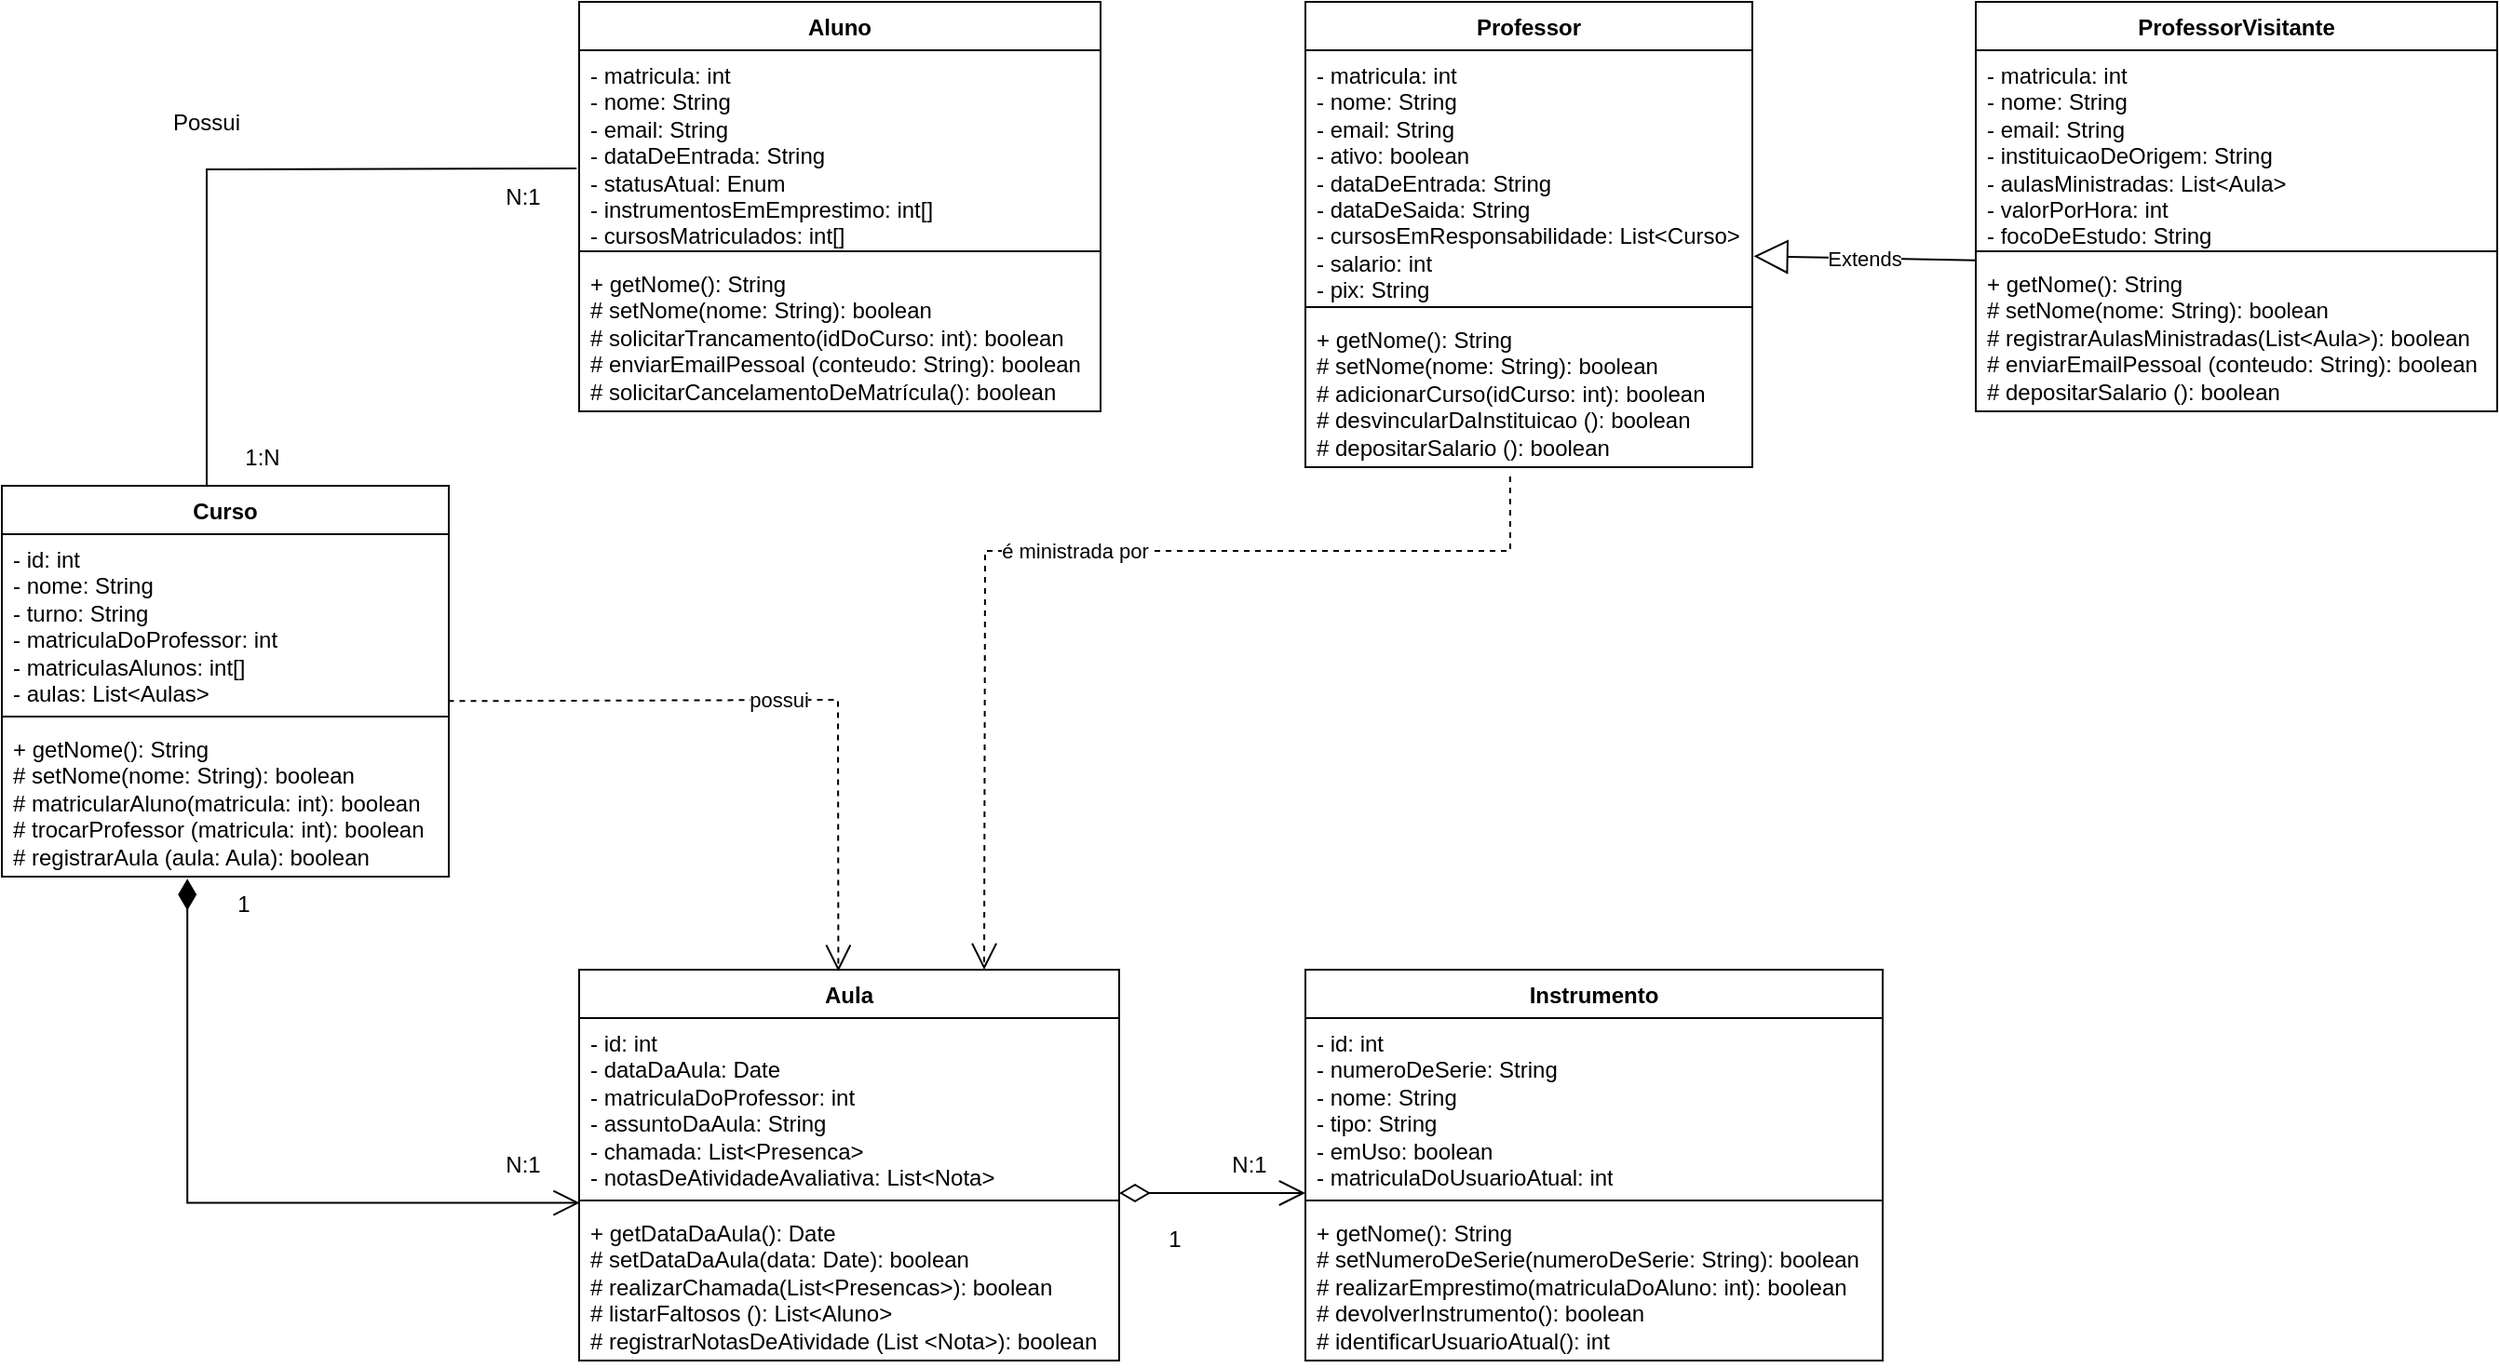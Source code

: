 <mxfile version="27.1.6">
  <diagram name="Page-1" id="KkUB05_lwUXtTThurRP6">
    <mxGraphModel grid="1" page="1" gridSize="10" guides="1" tooltips="1" connect="1" arrows="1" fold="1" pageScale="1" pageWidth="850" pageHeight="1100" math="0" shadow="0">
      <root>
        <mxCell id="0" />
        <mxCell id="1" parent="0" />
        <mxCell id="46PoKYGcJyENt13Czsbc-1" value="Curso" style="swimlane;fontStyle=1;align=center;verticalAlign=top;childLayout=stackLayout;horizontal=1;startSize=26;horizontalStack=0;resizeParent=1;resizeParentMax=0;resizeLast=0;collapsible=1;marginBottom=0;whiteSpace=wrap;html=1;" vertex="1" parent="1">
          <mxGeometry x="350" y="445" width="240" height="210" as="geometry" />
        </mxCell>
        <mxCell id="46PoKYGcJyENt13Czsbc-2" value="- id: int&lt;div&gt;- nome: String&lt;/div&gt;&lt;div&gt;- turno: String&lt;/div&gt;&lt;div&gt;- matriculaDoProfessor: int&lt;/div&gt;&lt;div&gt;- matriculasAlunos: int[]&lt;/div&gt;&lt;div&gt;- aulas: List&amp;lt;Aulas&amp;gt;&lt;/div&gt;" style="text;strokeColor=none;fillColor=none;align=left;verticalAlign=top;spacingLeft=4;spacingRight=4;overflow=hidden;rotatable=0;points=[[0,0.5],[1,0.5]];portConstraint=eastwest;whiteSpace=wrap;html=1;" vertex="1" parent="46PoKYGcJyENt13Czsbc-1">
          <mxGeometry y="26" width="240" height="94" as="geometry" />
        </mxCell>
        <mxCell id="46PoKYGcJyENt13Czsbc-3" value="" style="line;strokeWidth=1;fillColor=none;align=left;verticalAlign=middle;spacingTop=-1;spacingLeft=3;spacingRight=3;rotatable=0;labelPosition=right;points=[];portConstraint=eastwest;strokeColor=inherit;" vertex="1" parent="46PoKYGcJyENt13Czsbc-1">
          <mxGeometry y="120" width="240" height="8" as="geometry" />
        </mxCell>
        <mxCell id="46PoKYGcJyENt13Czsbc-4" value="+ getNome(): String&lt;div&gt;# setNome(nome: String): boolean&lt;/div&gt;&lt;div&gt;# matricularAluno(matricula: int): boolean&lt;/div&gt;&lt;div&gt;# trocarProfessor (matricula: int): boolean&lt;/div&gt;&lt;div&gt;# registrarAula (aula: Aula): boolean&lt;/div&gt;" style="text;strokeColor=none;fillColor=none;align=left;verticalAlign=top;spacingLeft=4;spacingRight=4;overflow=hidden;rotatable=0;points=[[0,0.5],[1,0.5]];portConstraint=eastwest;whiteSpace=wrap;html=1;" vertex="1" parent="46PoKYGcJyENt13Czsbc-1">
          <mxGeometry y="128" width="240" height="82" as="geometry" />
        </mxCell>
        <mxCell id="46PoKYGcJyENt13Czsbc-5" value="Aula" style="swimlane;fontStyle=1;align=center;verticalAlign=top;childLayout=stackLayout;horizontal=1;startSize=26;horizontalStack=0;resizeParent=1;resizeParentMax=0;resizeLast=0;collapsible=1;marginBottom=0;whiteSpace=wrap;html=1;" vertex="1" parent="1">
          <mxGeometry x="660" y="705" width="290" height="210" as="geometry" />
        </mxCell>
        <mxCell id="46PoKYGcJyENt13Czsbc-6" value="- id: int&lt;div&gt;- dataDaAula: Date&lt;/div&gt;&lt;div&gt;&lt;div&gt;- matriculaDoProfessor: int&lt;/div&gt;&lt;div&gt;- assuntoDaAula: String&lt;/div&gt;&lt;div&gt;- chamada: List&amp;lt;Presenca&amp;gt;&lt;/div&gt;&lt;/div&gt;&lt;div&gt;- notasDeAtividadeAvaliativa: List&amp;lt;Nota&amp;gt;&lt;/div&gt;" style="text;strokeColor=none;fillColor=none;align=left;verticalAlign=top;spacingLeft=4;spacingRight=4;overflow=hidden;rotatable=0;points=[[0,0.5],[1,0.5]];portConstraint=eastwest;whiteSpace=wrap;html=1;" vertex="1" parent="46PoKYGcJyENt13Czsbc-5">
          <mxGeometry y="26" width="290" height="94" as="geometry" />
        </mxCell>
        <mxCell id="46PoKYGcJyENt13Czsbc-7" value="" style="line;strokeWidth=1;fillColor=none;align=left;verticalAlign=middle;spacingTop=-1;spacingLeft=3;spacingRight=3;rotatable=0;labelPosition=right;points=[];portConstraint=eastwest;strokeColor=inherit;" vertex="1" parent="46PoKYGcJyENt13Czsbc-5">
          <mxGeometry y="120" width="290" height="8" as="geometry" />
        </mxCell>
        <mxCell id="46PoKYGcJyENt13Czsbc-8" value="+ getDataDaAula(): Date&lt;div&gt;# setDataDaAula(data: Date): boolean&lt;/div&gt;&lt;div&gt;# realizarChamada(List&amp;lt;Presencas&amp;gt;): boolean&lt;/div&gt;&lt;div&gt;# listarFaltosos (): List&amp;lt;Aluno&amp;gt;&lt;/div&gt;&lt;div&gt;# registrarNotasDeAtividade (List &amp;lt;Nota&amp;gt;): boolean&lt;/div&gt;" style="text;strokeColor=none;fillColor=none;align=left;verticalAlign=top;spacingLeft=4;spacingRight=4;overflow=hidden;rotatable=0;points=[[0,0.5],[1,0.5]];portConstraint=eastwest;whiteSpace=wrap;html=1;" vertex="1" parent="46PoKYGcJyENt13Czsbc-5">
          <mxGeometry y="128" width="290" height="82" as="geometry" />
        </mxCell>
        <mxCell id="46PoKYGcJyENt13Czsbc-9" value="Instrumento" style="swimlane;fontStyle=1;align=center;verticalAlign=top;childLayout=stackLayout;horizontal=1;startSize=26;horizontalStack=0;resizeParent=1;resizeParentMax=0;resizeLast=0;collapsible=1;marginBottom=0;whiteSpace=wrap;html=1;" vertex="1" parent="1">
          <mxGeometry x="1050" y="705" width="310" height="210" as="geometry" />
        </mxCell>
        <mxCell id="46PoKYGcJyENt13Czsbc-10" value="- id: int&lt;div&gt;- numeroDeSerie: String&lt;br&gt;&lt;div&gt;- nome: String&lt;br&gt;&lt;div&gt;- tipo: String&lt;/div&gt;&lt;div&gt;- emUso: boolean&lt;br&gt;&lt;/div&gt;&lt;/div&gt;&lt;div&gt;- matriculaDoUsuarioAtual: int&lt;/div&gt;&lt;/div&gt;" style="text;strokeColor=none;fillColor=none;align=left;verticalAlign=top;spacingLeft=4;spacingRight=4;overflow=hidden;rotatable=0;points=[[0,0.5],[1,0.5]];portConstraint=eastwest;whiteSpace=wrap;html=1;" vertex="1" parent="46PoKYGcJyENt13Czsbc-9">
          <mxGeometry y="26" width="310" height="94" as="geometry" />
        </mxCell>
        <mxCell id="46PoKYGcJyENt13Czsbc-11" value="" style="line;strokeWidth=1;fillColor=none;align=left;verticalAlign=middle;spacingTop=-1;spacingLeft=3;spacingRight=3;rotatable=0;labelPosition=right;points=[];portConstraint=eastwest;strokeColor=inherit;" vertex="1" parent="46PoKYGcJyENt13Czsbc-9">
          <mxGeometry y="120" width="310" height="8" as="geometry" />
        </mxCell>
        <mxCell id="46PoKYGcJyENt13Czsbc-12" value="+ getNome(): String&lt;div&gt;# setNumeroDeSerie(numeroDeSerie: String): boolean&lt;/div&gt;&lt;div&gt;# realizarEmprestimo(matriculaDoAluno: int): boolean&lt;br&gt;&lt;/div&gt;&lt;div&gt;# devolverInstrumento(): boolean&lt;/div&gt;&lt;div&gt;# identificarUsuarioAtual(): int&lt;/div&gt;" style="text;strokeColor=none;fillColor=none;align=left;verticalAlign=top;spacingLeft=4;spacingRight=4;overflow=hidden;rotatable=0;points=[[0,0.5],[1,0.5]];portConstraint=eastwest;whiteSpace=wrap;html=1;" vertex="1" parent="46PoKYGcJyENt13Czsbc-9">
          <mxGeometry y="128" width="310" height="82" as="geometry" />
        </mxCell>
        <mxCell id="46PoKYGcJyENt13Czsbc-13" value="Aluno" style="swimlane;fontStyle=1;align=center;verticalAlign=top;childLayout=stackLayout;horizontal=1;startSize=26;horizontalStack=0;resizeParent=1;resizeParentMax=0;resizeLast=0;collapsible=1;marginBottom=0;whiteSpace=wrap;html=1;" vertex="1" parent="1">
          <mxGeometry x="660" y="185" width="280" height="220" as="geometry" />
        </mxCell>
        <mxCell id="46PoKYGcJyENt13Czsbc-14" value="- matricula: int&lt;div&gt;- nome: String&lt;/div&gt;&lt;div&gt;- email: String&lt;/div&gt;&lt;div&gt;- dataDeEntrada: String&lt;/div&gt;&lt;div&gt;- statusAtual: Enum&lt;/div&gt;&lt;div&gt;- instrumentosEmEmprestimo: int[]&lt;/div&gt;&lt;div&gt;- cursosMatriculados: int[]&lt;/div&gt;" style="text;strokeColor=none;fillColor=none;align=left;verticalAlign=top;spacingLeft=4;spacingRight=4;overflow=hidden;rotatable=0;points=[[0,0.5],[1,0.5]];portConstraint=eastwest;whiteSpace=wrap;html=1;" vertex="1" parent="46PoKYGcJyENt13Czsbc-13">
          <mxGeometry y="26" width="280" height="104" as="geometry" />
        </mxCell>
        <mxCell id="46PoKYGcJyENt13Czsbc-15" value="" style="line;strokeWidth=1;fillColor=none;align=left;verticalAlign=middle;spacingTop=-1;spacingLeft=3;spacingRight=3;rotatable=0;labelPosition=right;points=[];portConstraint=eastwest;strokeColor=inherit;" vertex="1" parent="46PoKYGcJyENt13Czsbc-13">
          <mxGeometry y="130" width="280" height="8" as="geometry" />
        </mxCell>
        <mxCell id="46PoKYGcJyENt13Czsbc-16" value="+ getNome(): String&lt;div&gt;# setNome(nome: String): boolean&lt;/div&gt;&lt;div&gt;# solicitarTrancamento(idDoCurso: int): boolean&lt;/div&gt;&lt;div&gt;# enviarEmailPessoal (conteudo: String): boolean&lt;/div&gt;&lt;div&gt;# solicitarCancelamentoDeMatrícula(): boolean&lt;/div&gt;" style="text;strokeColor=none;fillColor=none;align=left;verticalAlign=top;spacingLeft=4;spacingRight=4;overflow=hidden;rotatable=0;points=[[0,0.5],[1,0.5]];portConstraint=eastwest;whiteSpace=wrap;html=1;" vertex="1" parent="46PoKYGcJyENt13Czsbc-13">
          <mxGeometry y="138" width="280" height="82" as="geometry" />
        </mxCell>
        <mxCell id="46PoKYGcJyENt13Czsbc-17" value="Professor" style="swimlane;fontStyle=1;align=center;verticalAlign=top;childLayout=stackLayout;horizontal=1;startSize=26;horizontalStack=0;resizeParent=1;resizeParentMax=0;resizeLast=0;collapsible=1;marginBottom=0;whiteSpace=wrap;html=1;" vertex="1" parent="1">
          <mxGeometry x="1050" y="185" width="240" height="250" as="geometry" />
        </mxCell>
        <mxCell id="46PoKYGcJyENt13Czsbc-18" value="- matricula: int&lt;div&gt;- nome: String&lt;/div&gt;&lt;div&gt;- email: String&lt;/div&gt;&lt;div&gt;- ativo: boolean&lt;/div&gt;&lt;div&gt;- dataDeEntrada: String&lt;/div&gt;&lt;div&gt;- dataDeSaida: String&lt;/div&gt;&lt;div&gt;- cursosEmResponsabilidade: List&amp;lt;Curso&amp;gt;&lt;/div&gt;&lt;div&gt;- salario: int&lt;/div&gt;&lt;div&gt;- pix: String&lt;/div&gt;" style="text;strokeColor=none;fillColor=none;align=left;verticalAlign=top;spacingLeft=4;spacingRight=4;overflow=hidden;rotatable=0;points=[[0,0.5],[1,0.5]];portConstraint=eastwest;whiteSpace=wrap;html=1;" vertex="1" parent="46PoKYGcJyENt13Czsbc-17">
          <mxGeometry y="26" width="240" height="134" as="geometry" />
        </mxCell>
        <mxCell id="46PoKYGcJyENt13Czsbc-19" value="" style="line;strokeWidth=1;fillColor=none;align=left;verticalAlign=middle;spacingTop=-1;spacingLeft=3;spacingRight=3;rotatable=0;labelPosition=right;points=[];portConstraint=eastwest;strokeColor=inherit;" vertex="1" parent="46PoKYGcJyENt13Czsbc-17">
          <mxGeometry y="160" width="240" height="8" as="geometry" />
        </mxCell>
        <mxCell id="46PoKYGcJyENt13Czsbc-20" value="+ getNome(): String&lt;div&gt;# setNome(nome: String): boolean&lt;/div&gt;&lt;div&gt;# adicionarCurso(idCurso: int): boolean&lt;/div&gt;&lt;div&gt;# desvincularDaInstituicao (): boolean&lt;/div&gt;&lt;div&gt;# depositarSalario (): boolean&lt;/div&gt;" style="text;strokeColor=none;fillColor=none;align=left;verticalAlign=top;spacingLeft=4;spacingRight=4;overflow=hidden;rotatable=0;points=[[0,0.5],[1,0.5]];portConstraint=eastwest;whiteSpace=wrap;html=1;" vertex="1" parent="46PoKYGcJyENt13Czsbc-17">
          <mxGeometry y="168" width="240" height="82" as="geometry" />
        </mxCell>
        <mxCell id="46PoKYGcJyENt13Czsbc-24" value="" style="endArrow=none;html=1;rounded=0;entryX=-0.005;entryY=0.611;entryDx=0;entryDy=0;entryPerimeter=0;" edge="1" parent="1" target="46PoKYGcJyENt13Czsbc-14">
          <mxGeometry width="50" height="50" relative="1" as="geometry">
            <mxPoint x="460" y="445" as="sourcePoint" />
            <mxPoint x="460" y="285" as="targetPoint" />
            <Array as="points">
              <mxPoint x="460" y="275" />
            </Array>
          </mxGeometry>
        </mxCell>
        <mxCell id="46PoKYGcJyENt13Czsbc-25" value="Possui" style="text;html=1;align=center;verticalAlign=middle;whiteSpace=wrap;rounded=0;" vertex="1" parent="1">
          <mxGeometry x="430" y="235" width="60" height="30" as="geometry" />
        </mxCell>
        <mxCell id="46PoKYGcJyENt13Czsbc-26" value="1:N" style="text;html=1;align=center;verticalAlign=middle;whiteSpace=wrap;rounded=0;" vertex="1" parent="1">
          <mxGeometry x="460" y="415" width="60" height="30" as="geometry" />
        </mxCell>
        <mxCell id="46PoKYGcJyENt13Czsbc-27" value="N:1" style="text;html=1;align=center;verticalAlign=middle;whiteSpace=wrap;rounded=0;" vertex="1" parent="1">
          <mxGeometry x="600" y="275" width="60" height="30" as="geometry" />
        </mxCell>
        <mxCell id="46PoKYGcJyENt13Czsbc-28" value="" style="endArrow=open;html=1;endSize=12;startArrow=diamondThin;startSize=14;startFill=1;edgeStyle=orthogonalEdgeStyle;align=left;verticalAlign=bottom;rounded=0;entryX=0.001;entryY=-0.033;entryDx=0;entryDy=0;entryPerimeter=0;exitX=0.415;exitY=1.014;exitDx=0;exitDy=0;exitPerimeter=0;" edge="1" parent="1" source="46PoKYGcJyENt13Czsbc-4" target="46PoKYGcJyENt13Czsbc-8">
          <mxGeometry x="-1" y="3" relative="1" as="geometry">
            <mxPoint x="450" y="675" as="sourcePoint" />
            <mxPoint x="610" y="675" as="targetPoint" />
            <Array as="points">
              <mxPoint x="450" y="830" />
            </Array>
          </mxGeometry>
        </mxCell>
        <mxCell id="46PoKYGcJyENt13Czsbc-30" value="1" style="text;html=1;align=center;verticalAlign=middle;whiteSpace=wrap;rounded=0;" vertex="1" parent="1">
          <mxGeometry x="450" y="655" width="60" height="30" as="geometry" />
        </mxCell>
        <mxCell id="46PoKYGcJyENt13Czsbc-31" value="N:1" style="text;html=1;align=center;verticalAlign=middle;whiteSpace=wrap;rounded=0;" vertex="1" parent="1">
          <mxGeometry x="600" y="795" width="60" height="30" as="geometry" />
        </mxCell>
        <mxCell id="46PoKYGcJyENt13Czsbc-32" value="" style="endArrow=open;html=1;endSize=12;startArrow=diamondThin;startSize=14;startFill=0;edgeStyle=orthogonalEdgeStyle;align=left;verticalAlign=bottom;rounded=0;" edge="1" parent="1" source="46PoKYGcJyENt13Czsbc-6" target="46PoKYGcJyENt13Czsbc-10">
          <mxGeometry x="-1" y="3" relative="1" as="geometry">
            <mxPoint x="900" y="755" as="sourcePoint" />
            <mxPoint x="1060" y="755" as="targetPoint" />
            <Array as="points">
              <mxPoint x="990" y="825" />
              <mxPoint x="990" y="825" />
            </Array>
          </mxGeometry>
        </mxCell>
        <mxCell id="46PoKYGcJyENt13Czsbc-34" value="N:1" style="text;html=1;align=center;verticalAlign=middle;whiteSpace=wrap;rounded=0;" vertex="1" parent="1">
          <mxGeometry x="990" y="795" width="60" height="30" as="geometry" />
        </mxCell>
        <mxCell id="46PoKYGcJyENt13Czsbc-35" value="1" style="text;html=1;align=center;verticalAlign=middle;whiteSpace=wrap;rounded=0;" vertex="1" parent="1">
          <mxGeometry x="950" y="835" width="60" height="30" as="geometry" />
        </mxCell>
        <mxCell id="46PoKYGcJyENt13Czsbc-36" value="é ministrada por" style="endArrow=open;endSize=12;dashed=1;html=1;rounded=0;exitX=0.458;exitY=1.061;exitDx=0;exitDy=0;exitPerimeter=0;entryX=0.75;entryY=0;entryDx=0;entryDy=0;" edge="1" parent="1" source="46PoKYGcJyENt13Czsbc-20" target="46PoKYGcJyENt13Czsbc-5">
          <mxGeometry width="160" relative="1" as="geometry">
            <mxPoint x="1090" y="540" as="sourcePoint" />
            <mxPoint x="1250" y="540" as="targetPoint" />
            <Array as="points">
              <mxPoint x="1160" y="480" />
              <mxPoint x="878" y="480" />
            </Array>
          </mxGeometry>
        </mxCell>
        <mxCell id="46PoKYGcJyENt13Czsbc-37" value="possui" style="endArrow=open;endSize=12;dashed=1;html=1;rounded=0;exitX=0.999;exitY=0.954;exitDx=0;exitDy=0;exitPerimeter=0;entryX=0.48;entryY=0.004;entryDx=0;entryDy=0;entryPerimeter=0;" edge="1" parent="1" source="46PoKYGcJyENt13Czsbc-2" target="46PoKYGcJyENt13Czsbc-5">
          <mxGeometry width="160" relative="1" as="geometry">
            <mxPoint x="810" y="590" as="sourcePoint" />
            <mxPoint x="800" y="700" as="targetPoint" />
            <Array as="points">
              <mxPoint x="799" y="560" />
            </Array>
          </mxGeometry>
        </mxCell>
        <mxCell id="46PoKYGcJyENt13Czsbc-38" value="ProfessorVisitante" style="swimlane;fontStyle=1;align=center;verticalAlign=top;childLayout=stackLayout;horizontal=1;startSize=26;horizontalStack=0;resizeParent=1;resizeParentMax=0;resizeLast=0;collapsible=1;marginBottom=0;whiteSpace=wrap;html=1;" vertex="1" parent="1">
          <mxGeometry x="1410" y="185" width="280" height="220" as="geometry" />
        </mxCell>
        <mxCell id="46PoKYGcJyENt13Czsbc-39" value="- matricula: int&lt;div&gt;- nome: String&lt;/div&gt;&lt;div&gt;- email: String&lt;/div&gt;&lt;div&gt;&lt;span style=&quot;background-color: transparent; color: light-dark(rgb(0, 0, 0), rgb(255, 255, 255));&quot;&gt;- instituicaoDeOrigem: String&lt;/span&gt;&lt;/div&gt;&lt;div&gt;&lt;span style=&quot;background-color: transparent; color: light-dark(rgb(0, 0, 0), rgb(255, 255, 255));&quot;&gt;- aulasMinistradas: List&amp;lt;Aula&amp;gt;&lt;/span&gt;&lt;/div&gt;&lt;div&gt;&lt;span style=&quot;background-color: transparent; color: light-dark(rgb(0, 0, 0), rgb(255, 255, 255));&quot;&gt;- valorPorHora: int&lt;/span&gt;&lt;/div&gt;&lt;div&gt;&lt;span style=&quot;background-color: transparent; color: light-dark(rgb(0, 0, 0), rgb(255, 255, 255));&quot;&gt;- focoDeEstudo: String&lt;/span&gt;&lt;/div&gt;" style="text;strokeColor=none;fillColor=none;align=left;verticalAlign=top;spacingLeft=4;spacingRight=4;overflow=hidden;rotatable=0;points=[[0,0.5],[1,0.5]];portConstraint=eastwest;whiteSpace=wrap;html=1;" vertex="1" parent="46PoKYGcJyENt13Czsbc-38">
          <mxGeometry y="26" width="280" height="104" as="geometry" />
        </mxCell>
        <mxCell id="46PoKYGcJyENt13Czsbc-40" value="" style="line;strokeWidth=1;fillColor=none;align=left;verticalAlign=middle;spacingTop=-1;spacingLeft=3;spacingRight=3;rotatable=0;labelPosition=right;points=[];portConstraint=eastwest;strokeColor=inherit;" vertex="1" parent="46PoKYGcJyENt13Czsbc-38">
          <mxGeometry y="130" width="280" height="8" as="geometry" />
        </mxCell>
        <mxCell id="46PoKYGcJyENt13Czsbc-41" value="+ getNome(): String&lt;div&gt;# setNome(nome: String): boolean&lt;/div&gt;&lt;div&gt;# registrarAulasMinistradas(List&amp;lt;Aula&amp;gt;): boolean&lt;/div&gt;&lt;div&gt;# enviarEmailPessoal (conteudo: String): boolean&lt;/div&gt;&lt;div&gt;# depositarSalario (): boolean&lt;/div&gt;" style="text;strokeColor=none;fillColor=none;align=left;verticalAlign=top;spacingLeft=4;spacingRight=4;overflow=hidden;rotatable=0;points=[[0,0.5],[1,0.5]];portConstraint=eastwest;whiteSpace=wrap;html=1;" vertex="1" parent="46PoKYGcJyENt13Czsbc-38">
          <mxGeometry y="138" width="280" height="82" as="geometry" />
        </mxCell>
        <mxCell id="46PoKYGcJyENt13Czsbc-42" value="Extends" style="endArrow=block;endSize=16;endFill=0;html=1;rounded=0;exitX=0.001;exitY=0.01;exitDx=0;exitDy=0;exitPerimeter=0;entryX=1.003;entryY=0.826;entryDx=0;entryDy=0;entryPerimeter=0;" edge="1" parent="1" source="46PoKYGcJyENt13Czsbc-41" target="46PoKYGcJyENt13Czsbc-18">
          <mxGeometry width="160" relative="1" as="geometry">
            <mxPoint x="1230" y="450" as="sourcePoint" />
            <mxPoint x="1390" y="450" as="targetPoint" />
          </mxGeometry>
        </mxCell>
      </root>
    </mxGraphModel>
  </diagram>
</mxfile>
